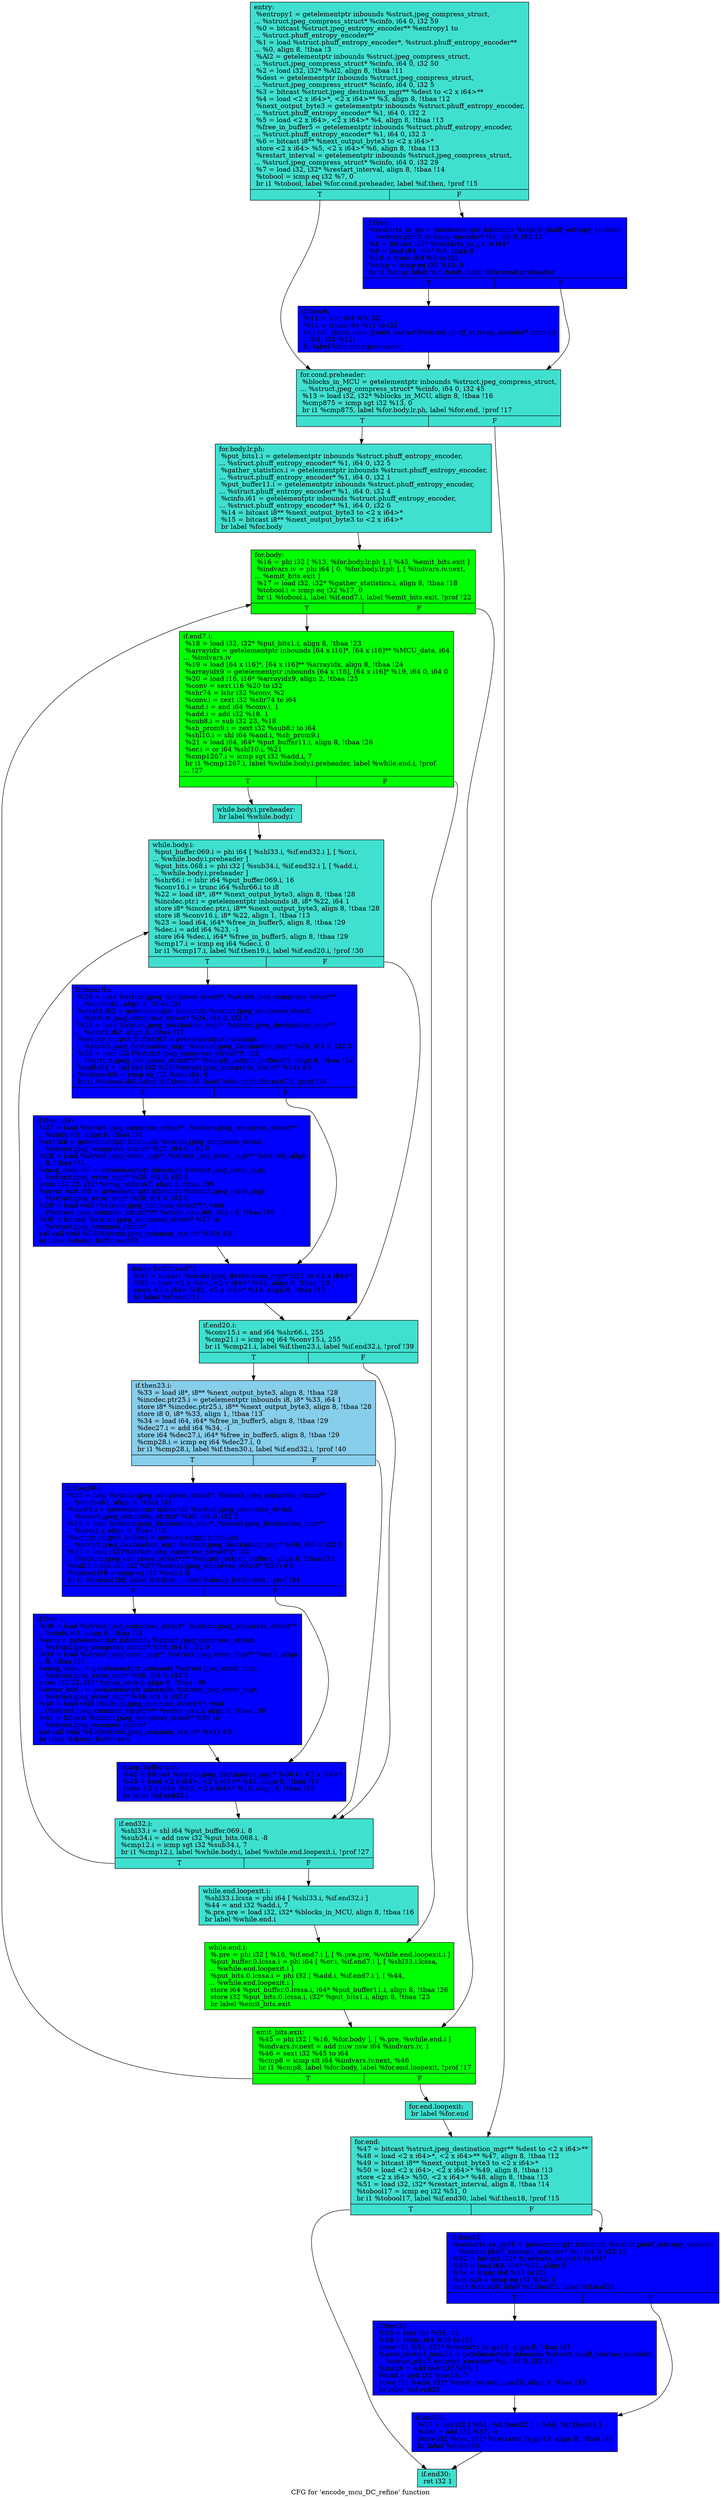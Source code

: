 digraph "CFG for 'encode_mcu_DC_refine' function" {
	label="CFG for 'encode_mcu_DC_refine' function";

	Node0x562eb40 [shape=record, style = filled, fillcolor = turquoise, label="{entry:\l  %entropy1 = getelementptr inbounds %struct.jpeg_compress_struct,\l... %struct.jpeg_compress_struct* %cinfo, i64 0, i32 59\l  %0 = bitcast %struct.jpeg_entropy_encoder** %entropy1 to\l... %struct.phuff_entropy_encoder**\l  %1 = load %struct.phuff_entropy_encoder*, %struct.phuff_entropy_encoder**\l... %0, align 8, !tbaa !3\l  %Al2 = getelementptr inbounds %struct.jpeg_compress_struct,\l... %struct.jpeg_compress_struct* %cinfo, i64 0, i32 50\l  %2 = load i32, i32* %Al2, align 8, !tbaa !11\l  %dest = getelementptr inbounds %struct.jpeg_compress_struct,\l... %struct.jpeg_compress_struct* %cinfo, i64 0, i32 5\l  %3 = bitcast %struct.jpeg_destination_mgr** %dest to \<2 x i64\>**\l  %4 = load \<2 x i64\>*, \<2 x i64\>** %3, align 8, !tbaa !12\l  %next_output_byte3 = getelementptr inbounds %struct.phuff_entropy_encoder,\l... %struct.phuff_entropy_encoder* %1, i64 0, i32 2\l  %5 = load \<2 x i64\>, \<2 x i64\>* %4, align 8, !tbaa !13\l  %free_in_buffer5 = getelementptr inbounds %struct.phuff_entropy_encoder,\l... %struct.phuff_entropy_encoder* %1, i64 0, i32 3\l  %6 = bitcast i8** %next_output_byte3 to \<2 x i64\>*\l  store \<2 x i64\> %5, \<2 x i64\>* %6, align 8, !tbaa !13\l  %restart_interval = getelementptr inbounds %struct.jpeg_compress_struct,\l... %struct.jpeg_compress_struct* %cinfo, i64 0, i32 29\l  %7 = load i32, i32* %restart_interval, align 8, !tbaa !14\l  %tobool = icmp eq i32 %7, 0\l  br i1 %tobool, label %for.cond.preheader, label %if.then, !prof !15\l|{<s0>T|<s1>F}}"];
	Node0x562eb40:s0 -> Node0x562f490;
	Node0x562eb40:s1 -> Node0x562f590;
	Node0x562f590 [shape=record, style = filled, fillcolor = blue, label="{if.then:                                          \l  %restarts_to_go = getelementptr inbounds %struct.phuff_entropy_encoder,\l... %struct.phuff_entropy_encoder* %1, i64 0, i32 12\l  %8 = bitcast i32* %restarts_to_go to i64*\l  %9 = load i64, i64* %8, align 8\l  %10 = trunc i64 %9 to i32\l  %cmp = icmp eq i32 %10, 0\l  br i1 %cmp, label %if.then6, label %for.cond.preheader\l|{<s0>T|<s1>F}}"];
	Node0x562f590:s0 -> Node0x562ef60;
	Node0x562f590:s1 -> Node0x562f490;
	Node0x562ef60 [shape=record, style = filled, fillcolor = blue, label="{if.then6:                                         \l  %11 = lshr i64 %9, 32\l  %12 = trunc i64 %11 to i32\l  tail call fastcc void @emit_restart(%struct.phuff_entropy_encoder* nonnull\l... %1, i32 %12)\l  br label %for.cond.preheader\l}"];
	Node0x562ef60 -> Node0x562f490;
	Node0x562f490 [shape=record, style = filled, fillcolor = turquoise, label="{for.cond.preheader:                               \l  %blocks_in_MCU = getelementptr inbounds %struct.jpeg_compress_struct,\l... %struct.jpeg_compress_struct* %cinfo, i64 0, i32 45\l  %13 = load i32, i32* %blocks_in_MCU, align 8, !tbaa !16\l  %cmp875 = icmp sgt i32 %13, 0\l  br i1 %cmp875, label %for.body.lr.ph, label %for.end, !prof !17\l|{<s0>T|<s1>F}}"];
	Node0x562f490:s0 -> Node0x563dc20;
	Node0x562f490:s1 -> Node0x563dd00;
	Node0x563dc20 [shape=record, style = filled, fillcolor = turquoise, label="{for.body.lr.ph:                                   \l  %put_bits1.i = getelementptr inbounds %struct.phuff_entropy_encoder,\l... %struct.phuff_entropy_encoder* %1, i64 0, i32 5\l  %gather_statistics.i = getelementptr inbounds %struct.phuff_entropy_encoder,\l... %struct.phuff_entropy_encoder* %1, i64 0, i32 1\l  %put_buffer11.i = getelementptr inbounds %struct.phuff_entropy_encoder,\l... %struct.phuff_entropy_encoder* %1, i64 0, i32 4\l  %cinfo.i61 = getelementptr inbounds %struct.phuff_entropy_encoder,\l... %struct.phuff_entropy_encoder* %1, i64 0, i32 6\l  %14 = bitcast i8** %next_output_byte3 to \<2 x i64\>*\l  %15 = bitcast i8** %next_output_byte3 to \<2 x i64\>*\l  br label %for.body\l}"];
	Node0x563dc20 -> Node0x563e320;
	Node0x563e320 [shape=record, style = filled, fillcolor = green, label="{for.body:                                         \l  %16 = phi i32 [ %13, %for.body.lr.ph ], [ %45, %emit_bits.exit ]\l  %indvars.iv = phi i64 [ 0, %for.body.lr.ph ], [ %indvars.iv.next,\l... %emit_bits.exit ]\l  %17 = load i32, i32* %gather_statistics.i, align 8, !tbaa !18\l  %tobool.i = icmp eq i32 %17, 0\l  br i1 %tobool.i, label %if.end7.i, label %emit_bits.exit, !prof !22\l|{<s0>T|<s1>F}}"];
	Node0x563e320:s0 -> Node0x563ea90;
	Node0x563e320:s1 -> Node0x563e4b0;
	Node0x563ea90 [shape=record, style = filled, fillcolor = green, label="{if.end7.i:                                        \l  %18 = load i32, i32* %put_bits1.i, align 8, !tbaa !23\l  %arrayidx = getelementptr inbounds [64 x i16]*, [64 x i16]** %MCU_data, i64\l... %indvars.iv\l  %19 = load [64 x i16]*, [64 x i16]** %arrayidx, align 8, !tbaa !24\l  %arrayidx9 = getelementptr inbounds [64 x i16], [64 x i16]* %19, i64 0, i64 0\l  %20 = load i16, i16* %arrayidx9, align 2, !tbaa !25\l  %conv = sext i16 %20 to i32\l  %shr74 = lshr i32 %conv, %2\l  %conv.i = zext i32 %shr74 to i64\l  %and.i = and i64 %conv.i, 1\l  %add.i = add i32 %18, 1\l  %sub8.i = sub i32 23, %18\l  %sh_prom9.i = zext i32 %sub8.i to i64\l  %shl10.i = shl i64 %and.i, %sh_prom9.i\l  %21 = load i64, i64* %put_buffer11.i, align 8, !tbaa !26\l  %or.i = or i64 %shl10.i, %21\l  %cmp1267.i = icmp sgt i32 %add.i, 7\l  br i1 %cmp1267.i, label %while.body.i.preheader, label %while.end.i, !prof\l... !27\l|{<s0>T|<s1>F}}"];
	Node0x563ea90:s0 -> Node0x563f4c0;
	Node0x563ea90:s1 -> Node0x563f5c0;
	Node0x563f4c0 [shape=record, style = filled, fillcolor = turquoise, label="{while.body.i.preheader:                           \l  br label %while.body.i\l}"];
	Node0x563f4c0 -> Node0x563f730;
	Node0x563f730 [shape=record, style = filled, fillcolor = turquoise, label="{while.body.i:                                     \l  %put_buffer.069.i = phi i64 [ %shl33.i, %if.end32.i ], [ %or.i,\l... %while.body.i.preheader ]\l  %put_bits.068.i = phi i32 [ %sub34.i, %if.end32.i ], [ %add.i,\l... %while.body.i.preheader ]\l  %shr66.i = lshr i64 %put_buffer.069.i, 16\l  %conv16.i = trunc i64 %shr66.i to i8\l  %22 = load i8*, i8** %next_output_byte3, align 8, !tbaa !28\l  %incdec.ptr.i = getelementptr inbounds i8, i8* %22, i64 1\l  store i8* %incdec.ptr.i, i8** %next_output_byte3, align 8, !tbaa !28\l  store i8 %conv16.i, i8* %22, align 1, !tbaa !13\l  %23 = load i64, i64* %free_in_buffer5, align 8, !tbaa !29\l  %dec.i = add i64 %23, -1\l  store i64 %dec.i, i64* %free_in_buffer5, align 8, !tbaa !29\l  %cmp17.i = icmp eq i64 %dec.i, 0\l  br i1 %cmp17.i, label %if.then19.i, label %if.end20.i, !prof !30\l|{<s0>T|<s1>F}}"];
	Node0x563f730:s0 -> Node0x563e7d0;
	Node0x563f730:s1 -> Node0x5640500;
	Node0x563e7d0 [shape=record, style = filled, fillcolor = blue, label="{if.then19.i:                                      \l  %24 = load %struct.jpeg_compress_struct*, %struct.jpeg_compress_struct**\l... %cinfo.i61, align 8, !tbaa !31\l  %dest1.i62 = getelementptr inbounds %struct.jpeg_compress_struct,\l... %struct.jpeg_compress_struct* %24, i64 0, i32 5\l  %25 = load %struct.jpeg_destination_mgr*, %struct.jpeg_destination_mgr**\l... %dest1.i62, align 8, !tbaa !12\l  %empty_output_buffer.i63 = getelementptr inbounds\l... %struct.jpeg_destination_mgr, %struct.jpeg_destination_mgr* %25, i64 0, i32 3\l  %26 = load i32 (%struct.jpeg_compress_struct*)*, i32\l... (%struct.jpeg_compress_struct*)** %empty_output_buffer.i63, align 8, !tbaa !32\l  %call.i64 = tail call i32 %26(%struct.jpeg_compress_struct* %24) #3\l  %tobool.i65 = icmp eq i32 %call.i64, 0\l  br i1 %tobool.i65, label %if.then.i69, label %dump_buffer.exit73, !prof !34\l|{<s0>T|<s1>F}}"];
	Node0x563e7d0:s0 -> Node0x5640ad0;
	Node0x563e7d0:s1 -> Node0x5640be0;
	Node0x5640ad0 [shape=record, style = filled, fillcolor = blue, label="{if.then.i69:                                      \l  %27 = load %struct.jpeg_compress_struct*, %struct.jpeg_compress_struct**\l... %cinfo.i61, align 8, !tbaa !31\l  %err.i66 = getelementptr inbounds %struct.jpeg_compress_struct,\l... %struct.jpeg_compress_struct* %27, i64 0, i32 0\l  %28 = load %struct.jpeg_error_mgr*, %struct.jpeg_error_mgr** %err.i66, align\l... 8, !tbaa !35\l  %msg_code.i67 = getelementptr inbounds %struct.jpeg_error_mgr,\l... %struct.jpeg_error_mgr* %28, i64 0, i32 5\l  store i32 22, i32* %msg_code.i67, align 8, !tbaa !36\l  %error_exit.i68 = getelementptr inbounds %struct.jpeg_error_mgr,\l... %struct.jpeg_error_mgr* %28, i64 0, i32 0\l  %29 = load void (%struct.jpeg_common_struct*)*, void\l... (%struct.jpeg_common_struct*)** %error_exit.i68, align 8, !tbaa !38\l  %30 = bitcast %struct.jpeg_compress_struct* %27 to\l... %struct.jpeg_common_struct*\l  tail call void %29(%struct.jpeg_common_struct* %30) #3\l  br label %dump_buffer.exit73\l}"];
	Node0x5640ad0 -> Node0x5640be0;
	Node0x5640be0 [shape=record, style = filled, fillcolor = blue, label="{dump_buffer.exit73:                               \l  %31 = bitcast %struct.jpeg_destination_mgr* %25 to \<2 x i64\>*\l  %32 = load \<2 x i64\>, \<2 x i64\>* %31, align 8, !tbaa !13\l  store \<2 x i64\> %32, \<2 x i64\>* %14, align 8, !tbaa !13\l  br label %if.end20.i\l}"];
	Node0x5640be0 -> Node0x5640500;
	Node0x5640500 [shape=record, style = filled, fillcolor = turquoise, label="{if.end20.i:                                       \l  %conv15.i = and i64 %shr66.i, 255\l  %cmp21.i = icmp eq i64 %conv15.i, 255\l  br i1 %cmp21.i, label %if.then23.i, label %if.end32.i, !prof !39\l|{<s0>T|<s1>F}}"];
	Node0x5640500:s0 -> Node0x5641610;
	Node0x5640500:s1 -> Node0x563f850;
	Node0x5641610 [shape=record, style = filled, fillcolor = skyblue, label="{if.then23.i:                                      \l  %33 = load i8*, i8** %next_output_byte3, align 8, !tbaa !28\l  %incdec.ptr25.i = getelementptr inbounds i8, i8* %33, i64 1\l  store i8* %incdec.ptr25.i, i8** %next_output_byte3, align 8, !tbaa !28\l  store i8 0, i8* %33, align 1, !tbaa !13\l  %34 = load i64, i64* %free_in_buffer5, align 8, !tbaa !29\l  %dec27.i = add i64 %34, -1\l  store i64 %dec27.i, i64* %free_in_buffer5, align 8, !tbaa !29\l  %cmp28.i = icmp eq i64 %dec27.i, 0\l  br i1 %cmp28.i, label %if.then30.i, label %if.end32.i, !prof !40\l|{<s0>T|<s1>F}}"];
	Node0x5641610:s0 -> Node0x5639470;
	Node0x5641610:s1 -> Node0x563f850;
	Node0x5639470 [shape=record, style = filled, fillcolor = blue, label="{if.then30.i:                                      \l  %35 = load %struct.jpeg_compress_struct*, %struct.jpeg_compress_struct**\l... %cinfo.i61, align 8, !tbaa !31\l  %dest1.i = getelementptr inbounds %struct.jpeg_compress_struct,\l... %struct.jpeg_compress_struct* %35, i64 0, i32 5\l  %36 = load %struct.jpeg_destination_mgr*, %struct.jpeg_destination_mgr**\l... %dest1.i, align 8, !tbaa !12\l  %empty_output_buffer.i = getelementptr inbounds\l... %struct.jpeg_destination_mgr, %struct.jpeg_destination_mgr* %36, i64 0, i32 3\l  %37 = load i32 (%struct.jpeg_compress_struct*)*, i32\l... (%struct.jpeg_compress_struct*)** %empty_output_buffer.i, align 8, !tbaa !32\l  %call.i = tail call i32 %37(%struct.jpeg_compress_struct* %35) #3\l  %tobool.i59 = icmp eq i32 %call.i, 0\l  br i1 %tobool.i59, label %if.then.i, label %dump_buffer.exit, !prof !34\l|{<s0>T|<s1>F}}"];
	Node0x5639470:s0 -> Node0x5605ea0;
	Node0x5639470:s1 -> Node0x5605fb0;
	Node0x5605ea0 [shape=record, style = filled, fillcolor = blue, label="{if.then.i:                                        \l  %38 = load %struct.jpeg_compress_struct*, %struct.jpeg_compress_struct**\l... %cinfo.i61, align 8, !tbaa !31\l  %err.i = getelementptr inbounds %struct.jpeg_compress_struct,\l... %struct.jpeg_compress_struct* %38, i64 0, i32 0\l  %39 = load %struct.jpeg_error_mgr*, %struct.jpeg_error_mgr** %err.i, align\l... 8, !tbaa !35\l  %msg_code.i = getelementptr inbounds %struct.jpeg_error_mgr,\l... %struct.jpeg_error_mgr* %39, i64 0, i32 5\l  store i32 22, i32* %msg_code.i, align 8, !tbaa !36\l  %error_exit.i = getelementptr inbounds %struct.jpeg_error_mgr,\l... %struct.jpeg_error_mgr* %39, i64 0, i32 0\l  %40 = load void (%struct.jpeg_common_struct*)*, void\l... (%struct.jpeg_common_struct*)** %error_exit.i, align 8, !tbaa !38\l  %41 = bitcast %struct.jpeg_compress_struct* %38 to\l... %struct.jpeg_common_struct*\l  tail call void %40(%struct.jpeg_common_struct* %41) #3\l  br label %dump_buffer.exit\l}"];
	Node0x5605ea0 -> Node0x5605fb0;
	Node0x5605fb0 [shape=record, style = filled, fillcolor = blue, label="{dump_buffer.exit:                                 \l  %42 = bitcast %struct.jpeg_destination_mgr* %36 to \<2 x i64\>*\l  %43 = load \<2 x i64\>, \<2 x i64\>* %42, align 8, !tbaa !13\l  store \<2 x i64\> %43, \<2 x i64\>* %15, align 8, !tbaa !13\l  br label %if.end32.i\l}"];
	Node0x5605fb0 -> Node0x563f850;
	Node0x563f850 [shape=record, style = filled, fillcolor = turquoise, label="{if.end32.i:                                       \l  %shl33.i = shl i64 %put_buffer.069.i, 8\l  %sub34.i = add nsw i32 %put_bits.068.i, -8\l  %cmp12.i = icmp sgt i32 %sub34.i, 7\l  br i1 %cmp12.i, label %while.body.i, label %while.end.loopexit.i, !prof !27\l|{<s0>T|<s1>F}}"];
	Node0x563f850:s0 -> Node0x563f730;
	Node0x563f850:s1 -> Node0x5643720;
	Node0x5643720 [shape=record, style = filled, fillcolor = turquoise, label="{while.end.loopexit.i:                             \l  %shl33.i.lcssa = phi i64 [ %shl33.i, %if.end32.i ]\l  %44 = and i32 %add.i, 7\l  %.pre.pre = load i32, i32* %blocks_in_MCU, align 8, !tbaa !16\l  br label %while.end.i\l}"];
	Node0x5643720 -> Node0x563f5c0;
	Node0x563f5c0 [shape=record, style = filled, fillcolor = green, label="{while.end.i:                                      \l  %.pre = phi i32 [ %16, %if.end7.i ], [ %.pre.pre, %while.end.loopexit.i ]\l  %put_buffer.0.lcssa.i = phi i64 [ %or.i, %if.end7.i ], [ %shl33.i.lcssa,\l... %while.end.loopexit.i ]\l  %put_bits.0.lcssa.i = phi i32 [ %add.i, %if.end7.i ], [ %44,\l... %while.end.loopexit.i ]\l  store i64 %put_buffer.0.lcssa.i, i64* %put_buffer11.i, align 8, !tbaa !26\l  store i32 %put_bits.0.lcssa.i, i32* %put_bits1.i, align 8, !tbaa !23\l  br label %emit_bits.exit\l}"];
	Node0x563f5c0 -> Node0x563e4b0;
	Node0x563e4b0 [shape=record, style = filled, fillcolor = green, label="{emit_bits.exit:                                   \l  %45 = phi i32 [ %16, %for.body ], [ %.pre, %while.end.i ]\l  %indvars.iv.next = add nuw nsw i64 %indvars.iv, 1\l  %46 = sext i32 %45 to i64\l  %cmp8 = icmp slt i64 %indvars.iv.next, %46\l  br i1 %cmp8, label %for.body, label %for.end.loopexit, !prof !17\l|{<s0>T|<s1>F}}"];
	Node0x563e4b0:s0 -> Node0x563e320;
	Node0x563e4b0:s1 -> Node0x5643e50;
	Node0x5643e50 [shape=record, style = filled, fillcolor = turquoise, label="{for.end.loopexit:                                 \l  br label %for.end\l}"];
	Node0x5643e50 -> Node0x563dd00;
	Node0x563dd00 [shape=record, style = filled, fillcolor = turquoise, label="{for.end:                                          \l  %47 = bitcast %struct.jpeg_destination_mgr** %dest to \<2 x i64\>**\l  %48 = load \<2 x i64\>*, \<2 x i64\>** %47, align 8, !tbaa !12\l  %49 = bitcast i8** %next_output_byte3 to \<2 x i64\>*\l  %50 = load \<2 x i64\>, \<2 x i64\>* %49, align 8, !tbaa !13\l  store \<2 x i64\> %50, \<2 x i64\>* %48, align 8, !tbaa !13\l  %51 = load i32, i32* %restart_interval, align 8, !tbaa !14\l  %tobool17 = icmp eq i32 %51, 0\l  br i1 %tobool17, label %if.end30, label %if.then18, !prof !15\l|{<s0>T|<s1>F}}"];
	Node0x563dd00:s0 -> Node0x56447e0;
	Node0x563dd00:s1 -> Node0x5644890;
	Node0x5644890 [shape=record, style = filled, fillcolor = blue, label="{if.then18:                                        \l  %restarts_to_go19 = getelementptr inbounds %struct.phuff_entropy_encoder,\l... %struct.phuff_entropy_encoder* %1, i64 0, i32 12\l  %52 = bitcast i32* %restarts_to_go19 to i64*\l  %53 = load i64, i64* %52, align 8\l  %54 = trunc i64 %53 to i32\l  %cmp20 = icmp eq i32 %54, 0\l  br i1 %cmp20, label %if.then22, label %if.end28\l|{<s0>T|<s1>F}}"];
	Node0x5644890:s0 -> Node0x5645220;
	Node0x5644890:s1 -> Node0x56452d0;
	Node0x5645220 [shape=record, style = filled, fillcolor = blue, label="{if.then22:                                        \l  %55 = lshr i64 %53, 32\l  %56 = trunc i64 %55 to i32\l  store i32 %51, i32* %restarts_to_go19, align 8, !tbaa !41\l  %next_restart_num25 = getelementptr inbounds %struct.phuff_entropy_encoder,\l... %struct.phuff_entropy_encoder* %1, i64 0, i32 13\l  %inc26 = add nsw i32 %56, 1\l  %and = and i32 %inc26, 7\l  store i32 %and, i32* %next_restart_num25, align 4, !tbaa !42\l  br label %if.end28\l}"];
	Node0x5645220 -> Node0x56452d0;
	Node0x56452d0 [shape=record, style = filled, fillcolor = blue, label="{if.end28:                                         \l  %57 = phi i32 [ %51, %if.then22 ], [ %54, %if.then18 ]\l  %dec = add i32 %57, -1\l  store i32 %dec, i32* %restarts_to_go19, align 8, !tbaa !41\l  br label %if.end30\l}"];
	Node0x56452d0 -> Node0x56447e0;
	Node0x56447e0 [shape=record, style = filled, fillcolor = turquoise, label="{if.end30:                                         \l  ret i32 1\l}"];
}
